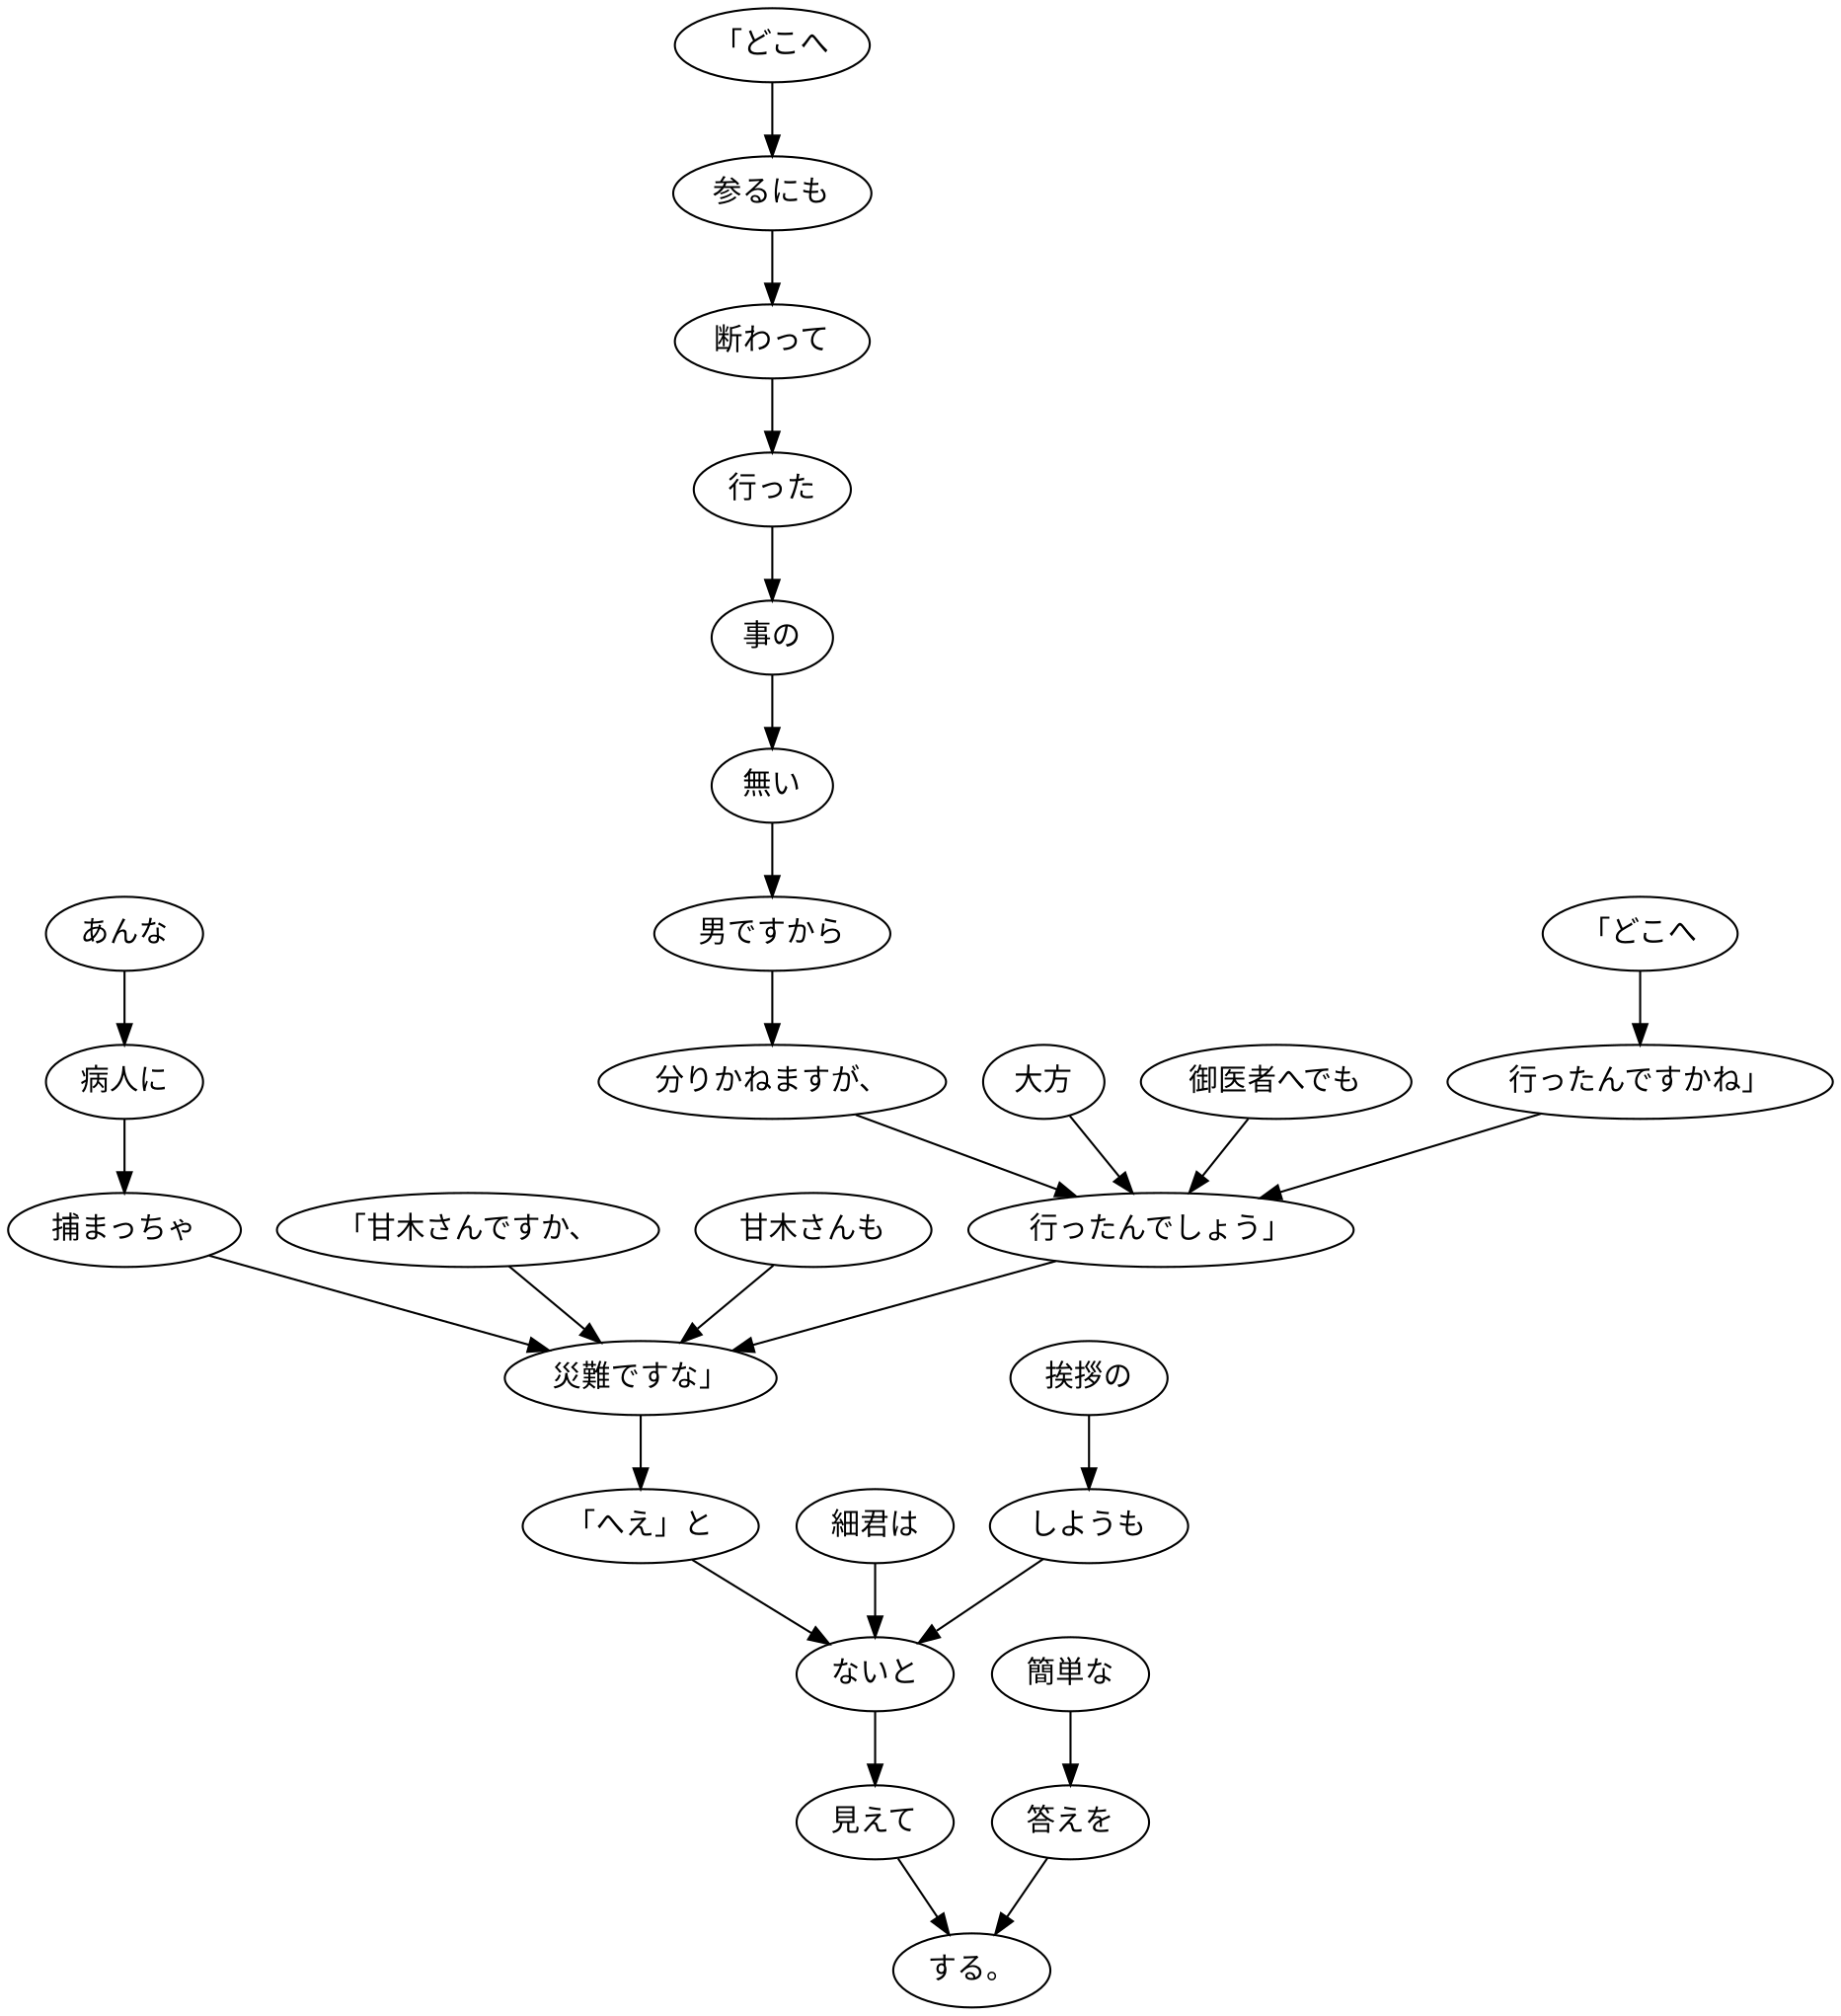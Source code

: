 digraph graph1405 {
	node0 [label="「どこへ"];
	node1 [label="行ったんですかね」"];
	node2 [label="「どこへ"];
	node3 [label="参るにも"];
	node4 [label="断わって"];
	node5 [label="行った"];
	node6 [label="事の"];
	node7 [label="無い"];
	node8 [label="男ですから"];
	node9 [label="分りかねますが、"];
	node10 [label="大方"];
	node11 [label="御医者へでも"];
	node12 [label="行ったんでしょう」"];
	node13 [label="「甘木さんですか、"];
	node14 [label="甘木さんも"];
	node15 [label="あんな"];
	node16 [label="病人に"];
	node17 [label="捕まっちゃ"];
	node18 [label="災難ですな」"];
	node19 [label="「へえ」と"];
	node20 [label="細君は"];
	node21 [label="挨拶の"];
	node22 [label="しようも"];
	node23 [label="ないと"];
	node24 [label="見えて"];
	node25 [label="簡単な"];
	node26 [label="答えを"];
	node27 [label="する。"];
	node0 -> node1;
	node1 -> node12;
	node2 -> node3;
	node3 -> node4;
	node4 -> node5;
	node5 -> node6;
	node6 -> node7;
	node7 -> node8;
	node8 -> node9;
	node9 -> node12;
	node10 -> node12;
	node11 -> node12;
	node12 -> node18;
	node13 -> node18;
	node14 -> node18;
	node15 -> node16;
	node16 -> node17;
	node17 -> node18;
	node18 -> node19;
	node19 -> node23;
	node20 -> node23;
	node21 -> node22;
	node22 -> node23;
	node23 -> node24;
	node24 -> node27;
	node25 -> node26;
	node26 -> node27;
}
